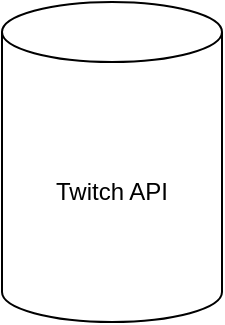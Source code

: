 <mxfile version="21.6.2" type="github">
  <diagram name="Page-1" id="9f46799a-70d6-7492-0946-bef42562c5a5">
    <mxGraphModel dx="1434" dy="782" grid="1" gridSize="10" guides="1" tooltips="1" connect="1" arrows="1" fold="1" page="1" pageScale="1" pageWidth="1100" pageHeight="850" background="none" math="0" shadow="0">
      <root>
        <mxCell id="0" />
        <mxCell id="1" parent="0" />
        <mxCell id="7nkNnZ4ky-TnUs5iX7In-3" value="" style="shape=cylinder3;whiteSpace=wrap;html=1;boundedLbl=1;backgroundOutline=1;size=15;" vertex="1" parent="1">
          <mxGeometry x="100" y="30" width="110" height="160" as="geometry" />
        </mxCell>
        <mxCell id="7nkNnZ4ky-TnUs5iX7In-4" value="Twitch API" style="text;html=1;strokeColor=none;fillColor=none;align=center;verticalAlign=middle;whiteSpace=wrap;rounded=0;" vertex="1" parent="1">
          <mxGeometry x="125" y="110" width="60" height="30" as="geometry" />
        </mxCell>
      </root>
    </mxGraphModel>
  </diagram>
</mxfile>

